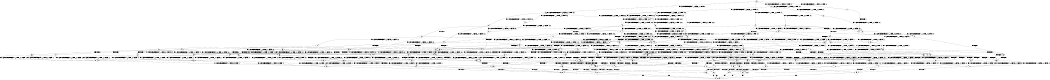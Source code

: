 digraph BCG {
size = "7, 10.5";
center = TRUE;
node [shape = circle];
0 [peripheries = 2];
0 -> 1 [label = "EX !0 !ATOMIC_EXCH_BRANCH (1, +1, TRUE, +0, 2, TRUE) !:0:"];
0 -> 2 [label = "EX !1 !ATOMIC_EXCH_BRANCH (1, +0, TRUE, +0, 1, TRUE) !:0:"];
0 -> 3 [label = "EX !2 !ATOMIC_EXCH_BRANCH (1, +0, FALSE, +0, 1, TRUE) !:0:"];
0 -> 4 [label = "EX !0 !ATOMIC_EXCH_BRANCH (1, +1, TRUE, +0, 2, TRUE) !:0:"];
1 -> 5 [label = "TERMINATE !0"];
2 -> 6 [label = "EX !0 !ATOMIC_EXCH_BRANCH (1, +1, TRUE, +0, 2, TRUE) !:0:1:"];
2 -> 7 [label = "EX !2 !ATOMIC_EXCH_BRANCH (1, +0, FALSE, +0, 1, TRUE) !:0:1:"];
2 -> 8 [label = "EX !0 !ATOMIC_EXCH_BRANCH (1, +1, TRUE, +0, 2, TRUE) !:0:1:"];
2 -> 2 [label = "EX !1 !ATOMIC_EXCH_BRANCH (1, +0, TRUE, +0, 1, TRUE) !:0:1:"];
3 -> 9 [label = "EX !0 !ATOMIC_EXCH_BRANCH (1, +1, TRUE, +0, 2, TRUE) !:0:2:"];
3 -> 10 [label = "EX !1 !ATOMIC_EXCH_BRANCH (1, +0, TRUE, +0, 1, TRUE) !:0:2:"];
3 -> 11 [label = "EX !0 !ATOMIC_EXCH_BRANCH (1, +1, TRUE, +0, 2, TRUE) !:0:2:"];
3 -> 3 [label = "EX !2 !ATOMIC_EXCH_BRANCH (1, +0, FALSE, +0, 1, TRUE) !:0:2:"];
4 -> 5 [label = "TERMINATE !0"];
4 -> 12 [label = "TERMINATE !0"];
4 -> 13 [label = "EX !1 !ATOMIC_EXCH_BRANCH (1, +0, TRUE, +0, 1, FALSE) !:0:"];
4 -> 14 [label = "EX !2 !ATOMIC_EXCH_BRANCH (1, +0, FALSE, +0, 1, FALSE) !:0:"];
5 -> 15 [label = "EX !1 !ATOMIC_EXCH_BRANCH (1, +0, TRUE, +0, 1, FALSE) !:1:"];
6 -> 16 [label = "EX !1 !ATOMIC_EXCH_BRANCH (1, +0, TRUE, +0, 1, FALSE) !:0:1:"];
7 -> 17 [label = "EX !0 !ATOMIC_EXCH_BRANCH (1, +1, TRUE, +0, 2, TRUE) !:0:1:2:"];
7 -> 18 [label = "EX !0 !ATOMIC_EXCH_BRANCH (1, +1, TRUE, +0, 2, TRUE) !:0:1:2:"];
7 -> 7 [label = "EX !2 !ATOMIC_EXCH_BRANCH (1, +0, FALSE, +0, 1, TRUE) !:0:1:2:"];
7 -> 10 [label = "EX !1 !ATOMIC_EXCH_BRANCH (1, +0, TRUE, +0, 1, TRUE) !:0:1:2:"];
8 -> 16 [label = "EX !1 !ATOMIC_EXCH_BRANCH (1, +0, TRUE, +0, 1, FALSE) !:0:1:"];
8 -> 19 [label = "TERMINATE !0"];
8 -> 20 [label = "EX !2 !ATOMIC_EXCH_BRANCH (1, +0, FALSE, +0, 1, FALSE) !:0:1:"];
8 -> 13 [label = "EX !1 !ATOMIC_EXCH_BRANCH (1, +0, TRUE, +0, 1, FALSE) !:0:1:"];
9 -> 21 [label = "EX !2 !ATOMIC_EXCH_BRANCH (1, +0, FALSE, +0, 1, FALSE) !:0:2:"];
10 -> 22 [label = "EX !2 !ATOMIC_EXCH_BRANCH (1, +0, FALSE, +0, 1, TRUE) !:0:1:2:"];
10 -> 18 [label = "EX !0 !ATOMIC_EXCH_BRANCH (1, +1, TRUE, +0, 2, TRUE) !:0:1:2:"];
10 -> 7 [label = "EX !2 !ATOMIC_EXCH_BRANCH (1, +0, FALSE, +0, 1, TRUE) !:0:1:2:"];
10 -> 10 [label = "EX !1 !ATOMIC_EXCH_BRANCH (1, +0, TRUE, +0, 1, TRUE) !:0:1:2:"];
11 -> 21 [label = "EX !2 !ATOMIC_EXCH_BRANCH (1, +0, FALSE, +0, 1, FALSE) !:0:2:"];
11 -> 23 [label = "TERMINATE !0"];
11 -> 24 [label = "EX !1 !ATOMIC_EXCH_BRANCH (1, +0, TRUE, +0, 1, FALSE) !:0:2:"];
11 -> 14 [label = "EX !2 !ATOMIC_EXCH_BRANCH (1, +0, FALSE, +0, 1, FALSE) !:0:2:"];
12 -> 15 [label = "EX !1 !ATOMIC_EXCH_BRANCH (1, +0, TRUE, +0, 1, FALSE) !:1:"];
12 -> 25 [label = "EX !2 !ATOMIC_EXCH_BRANCH (1, +0, FALSE, +0, 1, FALSE) !:1:"];
12 -> 26 [label = "EX !1 !ATOMIC_EXCH_BRANCH (1, +0, TRUE, +0, 1, FALSE) !:1:"];
13 -> 27 [label = "EX !1 !ATOMIC_EXCH_BRANCH (1, +1, TRUE, +0, 3, TRUE) !:0:1:"];
13 -> 28 [label = "TERMINATE !0"];
13 -> 29 [label = "EX !2 !ATOMIC_EXCH_BRANCH (1, +0, FALSE, +0, 1, TRUE) !:0:1:"];
13 -> 30 [label = "EX !1 !ATOMIC_EXCH_BRANCH (1, +1, TRUE, +0, 3, TRUE) !:0:1:"];
14 -> 31 [label = "TERMINATE !0"];
14 -> 32 [label = "TERMINATE !2"];
14 -> 33 [label = "TERMINATE !0"];
14 -> 34 [label = "EX !1 !ATOMIC_EXCH_BRANCH (1, +0, TRUE, +0, 1, FALSE) !:0:2:"];
15 -> 35 [label = "EX !1 !ATOMIC_EXCH_BRANCH (1, +1, TRUE, +0, 3, TRUE) !:1:"];
16 -> 27 [label = "EX !1 !ATOMIC_EXCH_BRANCH (1, +1, TRUE, +0, 3, TRUE) !:0:1:"];
17 -> 36 [label = "EX !1 !ATOMIC_EXCH_BRANCH (1, +0, TRUE, +0, 1, FALSE) !:0:1:2:"];
18 -> 36 [label = "EX !1 !ATOMIC_EXCH_BRANCH (1, +0, TRUE, +0, 1, FALSE) !:0:1:2:"];
18 -> 37 [label = "TERMINATE !0"];
18 -> 20 [label = "EX !2 !ATOMIC_EXCH_BRANCH (1, +0, FALSE, +0, 1, FALSE) !:0:1:2:"];
18 -> 24 [label = "EX !1 !ATOMIC_EXCH_BRANCH (1, +0, TRUE, +0, 1, FALSE) !:0:1:2:"];
19 -> 15 [label = "EX !1 !ATOMIC_EXCH_BRANCH (1, +0, TRUE, +0, 1, FALSE) !:1:"];
19 -> 38 [label = "EX !2 !ATOMIC_EXCH_BRANCH (1, +0, FALSE, +0, 1, FALSE) !:1:"];
19 -> 26 [label = "EX !1 !ATOMIC_EXCH_BRANCH (1, +0, TRUE, +0, 1, FALSE) !:1:"];
20 -> 39 [label = "EX !1 !ATOMIC_EXCH_BRANCH (1, +0, TRUE, +0, 1, FALSE) !:0:1:2:"];
20 -> 40 [label = "TERMINATE !2"];
20 -> 41 [label = "TERMINATE !0"];
20 -> 34 [label = "EX !1 !ATOMIC_EXCH_BRANCH (1, +0, TRUE, +0, 1, FALSE) !:0:1:2:"];
21 -> 31 [label = "TERMINATE !0"];
22 -> 17 [label = "EX !0 !ATOMIC_EXCH_BRANCH (1, +1, TRUE, +0, 2, TRUE) !:0:1:2:"];
23 -> 42 [label = "EX !2 !ATOMIC_EXCH_BRANCH (1, +0, FALSE, +0, 1, FALSE) !:1:2:"];
23 -> 43 [label = "EX !1 !ATOMIC_EXCH_BRANCH (1, +0, TRUE, +0, 1, FALSE) !:1:2:"];
23 -> 25 [label = "EX !2 !ATOMIC_EXCH_BRANCH (1, +0, FALSE, +0, 1, FALSE) !:1:2:"];
24 -> 44 [label = "EX !1 !ATOMIC_EXCH_BRANCH (1, +1, TRUE, +0, 3, TRUE) !:0:1:2:"];
24 -> 45 [label = "TERMINATE !0"];
24 -> 29 [label = "EX !2 !ATOMIC_EXCH_BRANCH (1, +0, FALSE, +0, 1, TRUE) !:0:1:2:"];
24 -> 46 [label = "EX !1 !ATOMIC_EXCH_BRANCH (1, +1, TRUE, +0, 3, TRUE) !:0:1:2:"];
25 -> 47 [label = "EX !1 !ATOMIC_EXCH_BRANCH (1, +0, TRUE, +0, 1, FALSE) !:1:2:"];
25 -> 48 [label = "TERMINATE !2"];
25 -> 49 [label = "EX !1 !ATOMIC_EXCH_BRANCH (1, +0, TRUE, +0, 1, FALSE) !:1:2:"];
26 -> 35 [label = "EX !1 !ATOMIC_EXCH_BRANCH (1, +1, TRUE, +0, 3, TRUE) !:1:"];
26 -> 50 [label = "EX !2 !ATOMIC_EXCH_BRANCH (1, +0, FALSE, +0, 1, TRUE) !:1:"];
26 -> 51 [label = "EX !1 !ATOMIC_EXCH_BRANCH (1, +1, TRUE, +0, 3, TRUE) !:1:"];
27 -> 52 [label = "TERMINATE !0"];
28 -> 35 [label = "EX !1 !ATOMIC_EXCH_BRANCH (1, +1, TRUE, +0, 3, TRUE) !:1:"];
28 -> 50 [label = "EX !2 !ATOMIC_EXCH_BRANCH (1, +0, FALSE, +0, 1, TRUE) !:1:"];
28 -> 51 [label = "EX !1 !ATOMIC_EXCH_BRANCH (1, +1, TRUE, +0, 3, TRUE) !:1:"];
29 -> 44 [label = "EX !1 !ATOMIC_EXCH_BRANCH (1, +1, TRUE, +0, 3, TRUE) !:0:1:2:"];
29 -> 45 [label = "TERMINATE !0"];
29 -> 29 [label = "EX !2 !ATOMIC_EXCH_BRANCH (1, +0, FALSE, +0, 1, TRUE) !:0:1:2:"];
29 -> 46 [label = "EX !1 !ATOMIC_EXCH_BRANCH (1, +1, TRUE, +0, 3, TRUE) !:0:1:2:"];
30 -> 52 [label = "TERMINATE !0"];
30 -> 53 [label = "TERMINATE !1"];
30 -> 54 [label = "TERMINATE !0"];
30 -> 55 [label = "EX !2 !ATOMIC_EXCH_BRANCH (1, +0, FALSE, +0, 1, FALSE) !:0:1:"];
31 -> 47 [label = "EX !1 !ATOMIC_EXCH_BRANCH (1, +0, TRUE, +0, 1, FALSE) !:1:2:"];
32 -> 56 [label = "TERMINATE !0"];
32 -> 57 [label = "TERMINATE !0"];
32 -> 58 [label = "EX !1 !ATOMIC_EXCH_BRANCH (1, +0, TRUE, +0, 1, FALSE) !:0:"];
33 -> 47 [label = "EX !1 !ATOMIC_EXCH_BRANCH (1, +0, TRUE, +0, 1, FALSE) !:1:2:"];
33 -> 48 [label = "TERMINATE !2"];
33 -> 49 [label = "EX !1 !ATOMIC_EXCH_BRANCH (1, +0, TRUE, +0, 1, FALSE) !:1:2:"];
34 -> 59 [label = "EX !1 !ATOMIC_EXCH_BRANCH (1, +1, TRUE, +0, 3, TRUE) !:0:1:2:"];
34 -> 60 [label = "TERMINATE !2"];
34 -> 61 [label = "TERMINATE !0"];
34 -> 62 [label = "EX !1 !ATOMIC_EXCH_BRANCH (1, +1, TRUE, +0, 3, TRUE) !:0:1:2:"];
35 -> 63 [label = "TERMINATE !1"];
36 -> 44 [label = "EX !1 !ATOMIC_EXCH_BRANCH (1, +1, TRUE, +0, 3, TRUE) !:0:1:2:"];
37 -> 64 [label = "EX !1 !ATOMIC_EXCH_BRANCH (1, +0, TRUE, +0, 1, FALSE) !:1:2:"];
37 -> 38 [label = "EX !2 !ATOMIC_EXCH_BRANCH (1, +0, FALSE, +0, 1, FALSE) !:1:2:"];
37 -> 43 [label = "EX !1 !ATOMIC_EXCH_BRANCH (1, +0, TRUE, +0, 1, FALSE) !:1:2:"];
38 -> 47 [label = "EX !1 !ATOMIC_EXCH_BRANCH (1, +0, TRUE, +0, 1, FALSE) !:1:2:"];
38 -> 65 [label = "TERMINATE !2"];
38 -> 49 [label = "EX !1 !ATOMIC_EXCH_BRANCH (1, +0, TRUE, +0, 1, FALSE) !:1:2:"];
39 -> 59 [label = "EX !1 !ATOMIC_EXCH_BRANCH (1, +1, TRUE, +0, 3, TRUE) !:0:1:2:"];
40 -> 66 [label = "EX !1 !ATOMIC_EXCH_BRANCH (1, +0, TRUE, +0, 1, FALSE) !:0:1:"];
40 -> 67 [label = "TERMINATE !0"];
40 -> 58 [label = "EX !1 !ATOMIC_EXCH_BRANCH (1, +0, TRUE, +0, 1, FALSE) !:0:1:"];
41 -> 47 [label = "EX !1 !ATOMIC_EXCH_BRANCH (1, +0, TRUE, +0, 1, FALSE) !:1:2:"];
41 -> 65 [label = "TERMINATE !2"];
41 -> 49 [label = "EX !1 !ATOMIC_EXCH_BRANCH (1, +0, TRUE, +0, 1, FALSE) !:1:2:"];
42 -> 47 [label = "EX !1 !ATOMIC_EXCH_BRANCH (1, +0, TRUE, +0, 1, FALSE) !:1:2:"];
43 -> 68 [label = "EX !1 !ATOMIC_EXCH_BRANCH (1, +1, TRUE, +0, 3, TRUE) !:1:2:"];
43 -> 50 [label = "EX !2 !ATOMIC_EXCH_BRANCH (1, +0, FALSE, +0, 1, TRUE) !:1:2:"];
43 -> 69 [label = "EX !1 !ATOMIC_EXCH_BRANCH (1, +1, TRUE, +0, 3, TRUE) !:1:2:"];
44 -> 70 [label = "EX !2 !ATOMIC_EXCH_BRANCH (1, +0, FALSE, +0, 1, FALSE) !:0:1:2:"];
45 -> 68 [label = "EX !1 !ATOMIC_EXCH_BRANCH (1, +1, TRUE, +0, 3, TRUE) !:1:2:"];
45 -> 50 [label = "EX !2 !ATOMIC_EXCH_BRANCH (1, +0, FALSE, +0, 1, TRUE) !:1:2:"];
45 -> 69 [label = "EX !1 !ATOMIC_EXCH_BRANCH (1, +1, TRUE, +0, 3, TRUE) !:1:2:"];
46 -> 70 [label = "EX !2 !ATOMIC_EXCH_BRANCH (1, +0, FALSE, +0, 1, FALSE) !:0:1:2:"];
46 -> 71 [label = "TERMINATE !1"];
46 -> 72 [label = "TERMINATE !0"];
46 -> 55 [label = "EX !2 !ATOMIC_EXCH_BRANCH (1, +0, FALSE, +0, 1, FALSE) !:0:1:2:"];
47 -> 73 [label = "EX !1 !ATOMIC_EXCH_BRANCH (1, +1, TRUE, +0, 3, TRUE) !:1:2:"];
48 -> 74 [label = "EX !1 !ATOMIC_EXCH_BRANCH (1, +0, TRUE, +0, 1, FALSE) !:1:"];
48 -> 75 [label = "EX !1 !ATOMIC_EXCH_BRANCH (1, +0, TRUE, +0, 1, FALSE) !:1:"];
49 -> 73 [label = "EX !1 !ATOMIC_EXCH_BRANCH (1, +1, TRUE, +0, 3, TRUE) !:1:2:"];
49 -> 76 [label = "TERMINATE !2"];
49 -> 77 [label = "EX !1 !ATOMIC_EXCH_BRANCH (1, +1, TRUE, +0, 3, TRUE) !:1:2:"];
50 -> 68 [label = "EX !1 !ATOMIC_EXCH_BRANCH (1, +1, TRUE, +0, 3, TRUE) !:1:2:"];
50 -> 50 [label = "EX !2 !ATOMIC_EXCH_BRANCH (1, +0, FALSE, +0, 1, TRUE) !:1:2:"];
50 -> 69 [label = "EX !1 !ATOMIC_EXCH_BRANCH (1, +1, TRUE, +0, 3, TRUE) !:1:2:"];
51 -> 63 [label = "TERMINATE !1"];
51 -> 78 [label = "TERMINATE !1"];
51 -> 79 [label = "EX !2 !ATOMIC_EXCH_BRANCH (1, +0, FALSE, +0, 1, FALSE) !:1:"];
52 -> 63 [label = "TERMINATE !1"];
53 -> 80 [label = "TERMINATE !0"];
53 -> 81 [label = "TERMINATE !0"];
53 -> 82 [label = "EX !2 !ATOMIC_EXCH_BRANCH (1, +0, FALSE, +0, 1, FALSE) !:0:"];
54 -> 63 [label = "TERMINATE !1"];
54 -> 78 [label = "TERMINATE !1"];
54 -> 79 [label = "EX !2 !ATOMIC_EXCH_BRANCH (1, +0, FALSE, +0, 1, FALSE) !:1:"];
55 -> 83 [label = "TERMINATE !0"];
55 -> 84 [label = "TERMINATE !1"];
55 -> 85 [label = "TERMINATE !2"];
55 -> 86 [label = "TERMINATE !0"];
56 -> 74 [label = "EX !1 !ATOMIC_EXCH_BRANCH (1, +0, TRUE, +0, 1, FALSE) !:1:"];
57 -> 74 [label = "EX !1 !ATOMIC_EXCH_BRANCH (1, +0, TRUE, +0, 1, FALSE) !:1:"];
57 -> 75 [label = "EX !1 !ATOMIC_EXCH_BRANCH (1, +0, TRUE, +0, 1, FALSE) !:1:"];
58 -> 87 [label = "EX !1 !ATOMIC_EXCH_BRANCH (1, +1, TRUE, +0, 3, TRUE) !:0:1:"];
58 -> 88 [label = "TERMINATE !0"];
58 -> 89 [label = "EX !1 !ATOMIC_EXCH_BRANCH (1, +1, TRUE, +0, 3, TRUE) !:0:1:"];
59 -> 83 [label = "TERMINATE !0"];
60 -> 87 [label = "EX !1 !ATOMIC_EXCH_BRANCH (1, +1, TRUE, +0, 3, TRUE) !:0:1:"];
60 -> 88 [label = "TERMINATE !0"];
60 -> 89 [label = "EX !1 !ATOMIC_EXCH_BRANCH (1, +1, TRUE, +0, 3, TRUE) !:0:1:"];
61 -> 73 [label = "EX !1 !ATOMIC_EXCH_BRANCH (1, +1, TRUE, +0, 3, TRUE) !:1:2:"];
61 -> 76 [label = "TERMINATE !2"];
61 -> 77 [label = "EX !1 !ATOMIC_EXCH_BRANCH (1, +1, TRUE, +0, 3, TRUE) !:1:2:"];
62 -> 83 [label = "TERMINATE !0"];
62 -> 84 [label = "TERMINATE !1"];
62 -> 85 [label = "TERMINATE !2"];
62 -> 86 [label = "TERMINATE !0"];
63 -> 90 [label = "EX !2 !ATOMIC_EXCH_BRANCH (1, +0, FALSE, +0, 1, FALSE) !:2:"];
64 -> 68 [label = "EX !1 !ATOMIC_EXCH_BRANCH (1, +1, TRUE, +0, 3, TRUE) !:1:2:"];
65 -> 74 [label = "EX !1 !ATOMIC_EXCH_BRANCH (1, +0, TRUE, +0, 1, FALSE) !:1:"];
65 -> 75 [label = "EX !1 !ATOMIC_EXCH_BRANCH (1, +0, TRUE, +0, 1, FALSE) !:1:"];
66 -> 87 [label = "EX !1 !ATOMIC_EXCH_BRANCH (1, +1, TRUE, +0, 3, TRUE) !:0:1:"];
67 -> 74 [label = "EX !1 !ATOMIC_EXCH_BRANCH (1, +0, TRUE, +0, 1, FALSE) !:1:"];
67 -> 75 [label = "EX !1 !ATOMIC_EXCH_BRANCH (1, +0, TRUE, +0, 1, FALSE) !:1:"];
68 -> 91 [label = "EX !2 !ATOMIC_EXCH_BRANCH (1, +0, FALSE, +0, 1, FALSE) !:1:2:"];
69 -> 91 [label = "EX !2 !ATOMIC_EXCH_BRANCH (1, +0, FALSE, +0, 1, FALSE) !:1:2:"];
69 -> 92 [label = "TERMINATE !1"];
69 -> 79 [label = "EX !2 !ATOMIC_EXCH_BRANCH (1, +0, FALSE, +0, 1, FALSE) !:1:2:"];
70 -> 83 [label = "TERMINATE !0"];
71 -> 93 [label = "EX !2 !ATOMIC_EXCH_BRANCH (1, +0, FALSE, +0, 1, FALSE) !:0:2:"];
71 -> 94 [label = "TERMINATE !0"];
71 -> 82 [label = "EX !2 !ATOMIC_EXCH_BRANCH (1, +0, FALSE, +0, 1, FALSE) !:0:2:"];
72 -> 91 [label = "EX !2 !ATOMIC_EXCH_BRANCH (1, +0, FALSE, +0, 1, FALSE) !:1:2:"];
72 -> 92 [label = "TERMINATE !1"];
72 -> 79 [label = "EX !2 !ATOMIC_EXCH_BRANCH (1, +0, FALSE, +0, 1, FALSE) !:1:2:"];
73 -> 95 [label = "TERMINATE !2"];
74 -> 96 [label = "EX !1 !ATOMIC_EXCH_BRANCH (1, +1, TRUE, +0, 3, TRUE) !:1:"];
75 -> 96 [label = "EX !1 !ATOMIC_EXCH_BRANCH (1, +1, TRUE, +0, 3, TRUE) !:1:"];
75 -> 97 [label = "EX !1 !ATOMIC_EXCH_BRANCH (1, +1, TRUE, +0, 3, TRUE) !:1:"];
76 -> 96 [label = "EX !1 !ATOMIC_EXCH_BRANCH (1, +1, TRUE, +0, 3, TRUE) !:1:"];
76 -> 97 [label = "EX !1 !ATOMIC_EXCH_BRANCH (1, +1, TRUE, +0, 3, TRUE) !:1:"];
77 -> 95 [label = "TERMINATE !2"];
77 -> 98 [label = "TERMINATE !1"];
77 -> 99 [label = "TERMINATE !2"];
78 -> 90 [label = "EX !2 !ATOMIC_EXCH_BRANCH (1, +0, FALSE, +0, 1, FALSE) !:2:"];
78 -> 100 [label = "EX !2 !ATOMIC_EXCH_BRANCH (1, +0, FALSE, +0, 1, FALSE) !:2:"];
79 -> 95 [label = "TERMINATE !2"];
79 -> 98 [label = "TERMINATE !1"];
79 -> 99 [label = "TERMINATE !2"];
80 -> 101 [label = "EX !2 !ATOMIC_EXCH_BRANCH (1, +0, FALSE, +0, 1, FALSE) !:1:2:"];
81 -> 101 [label = "EX !2 !ATOMIC_EXCH_BRANCH (1, +0, FALSE, +0, 1, FALSE) !:1:2:"];
81 -> 102 [label = "EX !2 !ATOMIC_EXCH_BRANCH (1, +0, FALSE, +0, 1, FALSE) !:1:2:"];
82 -> 103 [label = "TERMINATE !0"];
82 -> 104 [label = "TERMINATE !2"];
82 -> 105 [label = "TERMINATE !0"];
83 -> 95 [label = "TERMINATE !2"];
84 -> 103 [label = "TERMINATE !0"];
84 -> 104 [label = "TERMINATE !2"];
84 -> 105 [label = "TERMINATE !0"];
85 -> 106 [label = "TERMINATE !0"];
85 -> 107 [label = "TERMINATE !1"];
85 -> 108 [label = "TERMINATE !0"];
86 -> 95 [label = "TERMINATE !2"];
86 -> 98 [label = "TERMINATE !1"];
86 -> 99 [label = "TERMINATE !2"];
87 -> 106 [label = "TERMINATE !0"];
88 -> 96 [label = "EX !1 !ATOMIC_EXCH_BRANCH (1, +1, TRUE, +0, 3, TRUE) !:1:"];
88 -> 97 [label = "EX !1 !ATOMIC_EXCH_BRANCH (1, +1, TRUE, +0, 3, TRUE) !:1:"];
89 -> 106 [label = "TERMINATE !0"];
89 -> 107 [label = "TERMINATE !1"];
89 -> 108 [label = "TERMINATE !0"];
90 -> 109 [label = "TERMINATE !2"];
91 -> 95 [label = "TERMINATE !2"];
92 -> 90 [label = "EX !2 !ATOMIC_EXCH_BRANCH (1, +0, FALSE, +0, 1, FALSE) !:2:"];
92 -> 100 [label = "EX !2 !ATOMIC_EXCH_BRANCH (1, +0, FALSE, +0, 1, FALSE) !:2:"];
93 -> 103 [label = "TERMINATE !0"];
94 -> 101 [label = "EX !2 !ATOMIC_EXCH_BRANCH (1, +0, FALSE, +0, 1, FALSE) !:1:2:"];
94 -> 102 [label = "EX !2 !ATOMIC_EXCH_BRANCH (1, +0, FALSE, +0, 1, FALSE) !:1:2:"];
95 -> 110 [label = "TERMINATE !1"];
96 -> 110 [label = "TERMINATE !1"];
97 -> 110 [label = "TERMINATE !1"];
97 -> 111 [label = "TERMINATE !1"];
98 -> 109 [label = "TERMINATE !2"];
98 -> 112 [label = "TERMINATE !2"];
99 -> 110 [label = "TERMINATE !1"];
99 -> 111 [label = "TERMINATE !1"];
100 -> 109 [label = "TERMINATE !2"];
100 -> 112 [label = "TERMINATE !2"];
101 -> 113 [label = "TERMINATE !2"];
102 -> 113 [label = "TERMINATE !2"];
102 -> 114 [label = "TERMINATE !2"];
103 -> 113 [label = "TERMINATE !2"];
104 -> 115 [label = "TERMINATE !0"];
104 -> 116 [label = "TERMINATE !0"];
105 -> 113 [label = "TERMINATE !2"];
105 -> 114 [label = "TERMINATE !2"];
106 -> 110 [label = "TERMINATE !1"];
107 -> 115 [label = "TERMINATE !0"];
107 -> 116 [label = "TERMINATE !0"];
108 -> 110 [label = "TERMINATE !1"];
108 -> 111 [label = "TERMINATE !1"];
109 -> 117 [label = "exit"];
110 -> 117 [label = "exit"];
111 -> 117 [label = "exit"];
112 -> 117 [label = "exit"];
113 -> 117 [label = "exit"];
114 -> 117 [label = "exit"];
115 -> 117 [label = "exit"];
116 -> 117 [label = "exit"];
}
